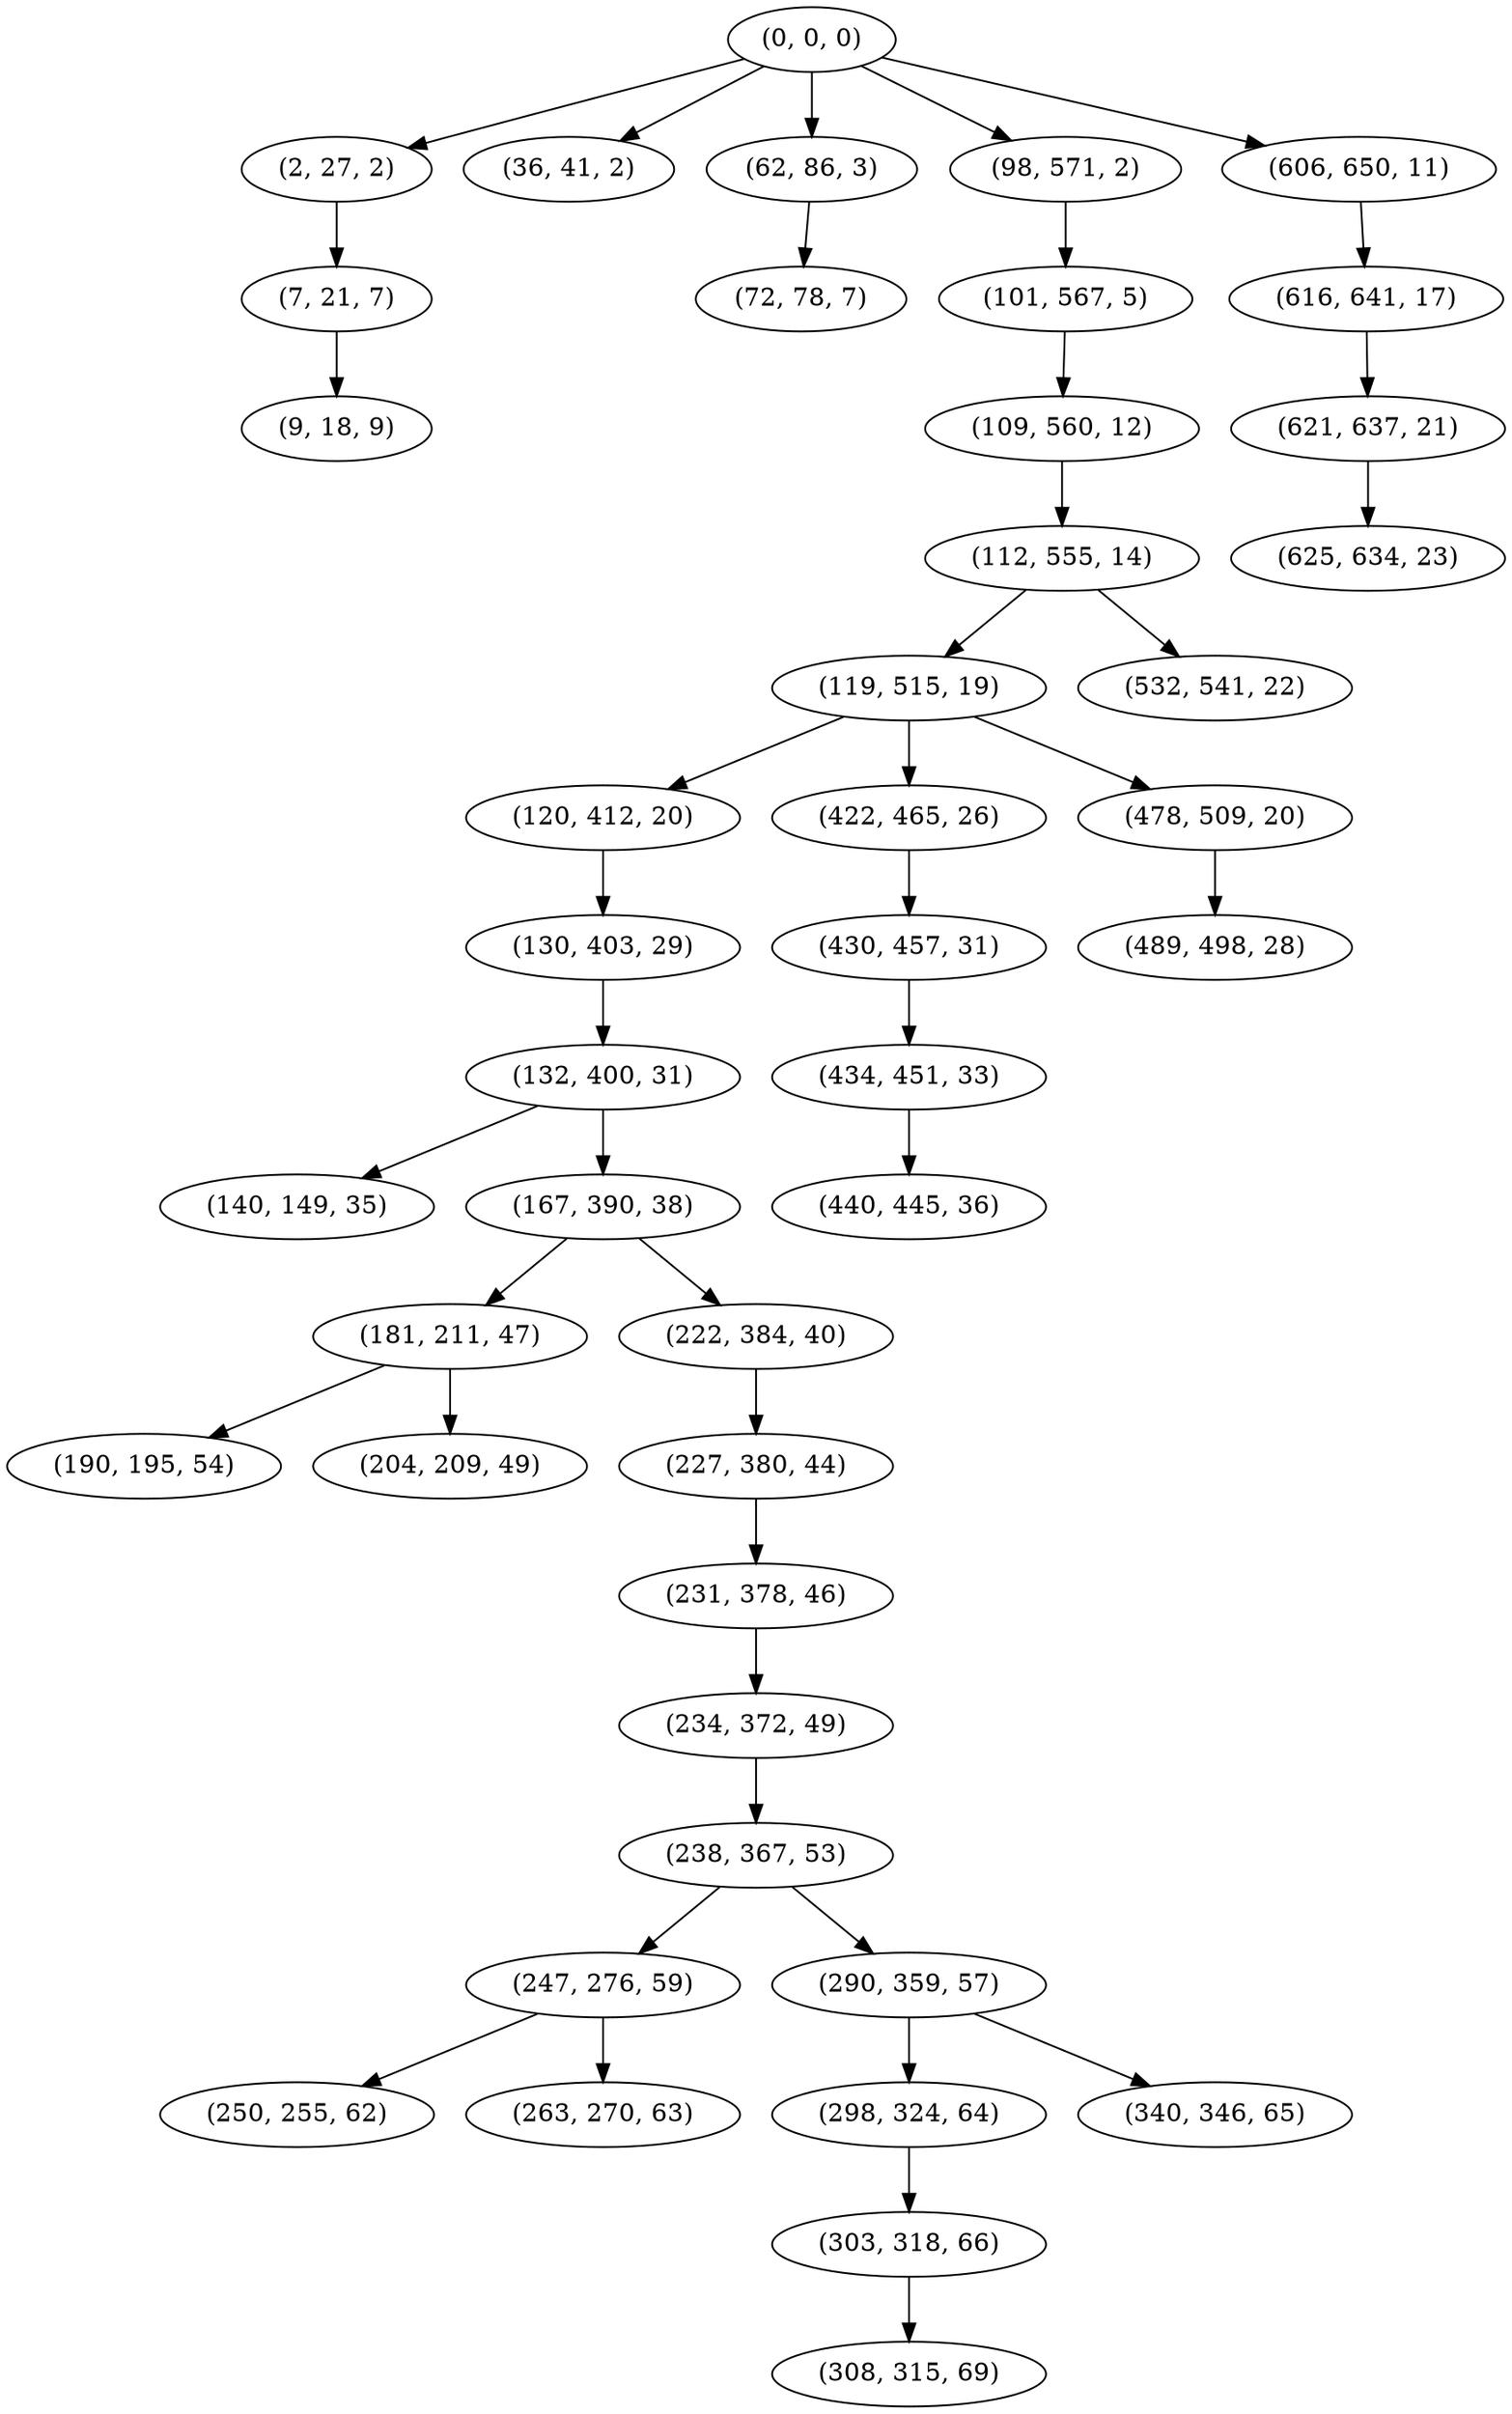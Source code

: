 digraph tree {
    "(0, 0, 0)";
    "(2, 27, 2)";
    "(7, 21, 7)";
    "(9, 18, 9)";
    "(36, 41, 2)";
    "(62, 86, 3)";
    "(72, 78, 7)";
    "(98, 571, 2)";
    "(101, 567, 5)";
    "(109, 560, 12)";
    "(112, 555, 14)";
    "(119, 515, 19)";
    "(120, 412, 20)";
    "(130, 403, 29)";
    "(132, 400, 31)";
    "(140, 149, 35)";
    "(167, 390, 38)";
    "(181, 211, 47)";
    "(190, 195, 54)";
    "(204, 209, 49)";
    "(222, 384, 40)";
    "(227, 380, 44)";
    "(231, 378, 46)";
    "(234, 372, 49)";
    "(238, 367, 53)";
    "(247, 276, 59)";
    "(250, 255, 62)";
    "(263, 270, 63)";
    "(290, 359, 57)";
    "(298, 324, 64)";
    "(303, 318, 66)";
    "(308, 315, 69)";
    "(340, 346, 65)";
    "(422, 465, 26)";
    "(430, 457, 31)";
    "(434, 451, 33)";
    "(440, 445, 36)";
    "(478, 509, 20)";
    "(489, 498, 28)";
    "(532, 541, 22)";
    "(606, 650, 11)";
    "(616, 641, 17)";
    "(621, 637, 21)";
    "(625, 634, 23)";
    "(0, 0, 0)" -> "(2, 27, 2)";
    "(0, 0, 0)" -> "(36, 41, 2)";
    "(0, 0, 0)" -> "(62, 86, 3)";
    "(0, 0, 0)" -> "(98, 571, 2)";
    "(0, 0, 0)" -> "(606, 650, 11)";
    "(2, 27, 2)" -> "(7, 21, 7)";
    "(7, 21, 7)" -> "(9, 18, 9)";
    "(62, 86, 3)" -> "(72, 78, 7)";
    "(98, 571, 2)" -> "(101, 567, 5)";
    "(101, 567, 5)" -> "(109, 560, 12)";
    "(109, 560, 12)" -> "(112, 555, 14)";
    "(112, 555, 14)" -> "(119, 515, 19)";
    "(112, 555, 14)" -> "(532, 541, 22)";
    "(119, 515, 19)" -> "(120, 412, 20)";
    "(119, 515, 19)" -> "(422, 465, 26)";
    "(119, 515, 19)" -> "(478, 509, 20)";
    "(120, 412, 20)" -> "(130, 403, 29)";
    "(130, 403, 29)" -> "(132, 400, 31)";
    "(132, 400, 31)" -> "(140, 149, 35)";
    "(132, 400, 31)" -> "(167, 390, 38)";
    "(167, 390, 38)" -> "(181, 211, 47)";
    "(167, 390, 38)" -> "(222, 384, 40)";
    "(181, 211, 47)" -> "(190, 195, 54)";
    "(181, 211, 47)" -> "(204, 209, 49)";
    "(222, 384, 40)" -> "(227, 380, 44)";
    "(227, 380, 44)" -> "(231, 378, 46)";
    "(231, 378, 46)" -> "(234, 372, 49)";
    "(234, 372, 49)" -> "(238, 367, 53)";
    "(238, 367, 53)" -> "(247, 276, 59)";
    "(238, 367, 53)" -> "(290, 359, 57)";
    "(247, 276, 59)" -> "(250, 255, 62)";
    "(247, 276, 59)" -> "(263, 270, 63)";
    "(290, 359, 57)" -> "(298, 324, 64)";
    "(290, 359, 57)" -> "(340, 346, 65)";
    "(298, 324, 64)" -> "(303, 318, 66)";
    "(303, 318, 66)" -> "(308, 315, 69)";
    "(422, 465, 26)" -> "(430, 457, 31)";
    "(430, 457, 31)" -> "(434, 451, 33)";
    "(434, 451, 33)" -> "(440, 445, 36)";
    "(478, 509, 20)" -> "(489, 498, 28)";
    "(606, 650, 11)" -> "(616, 641, 17)";
    "(616, 641, 17)" -> "(621, 637, 21)";
    "(621, 637, 21)" -> "(625, 634, 23)";
}
